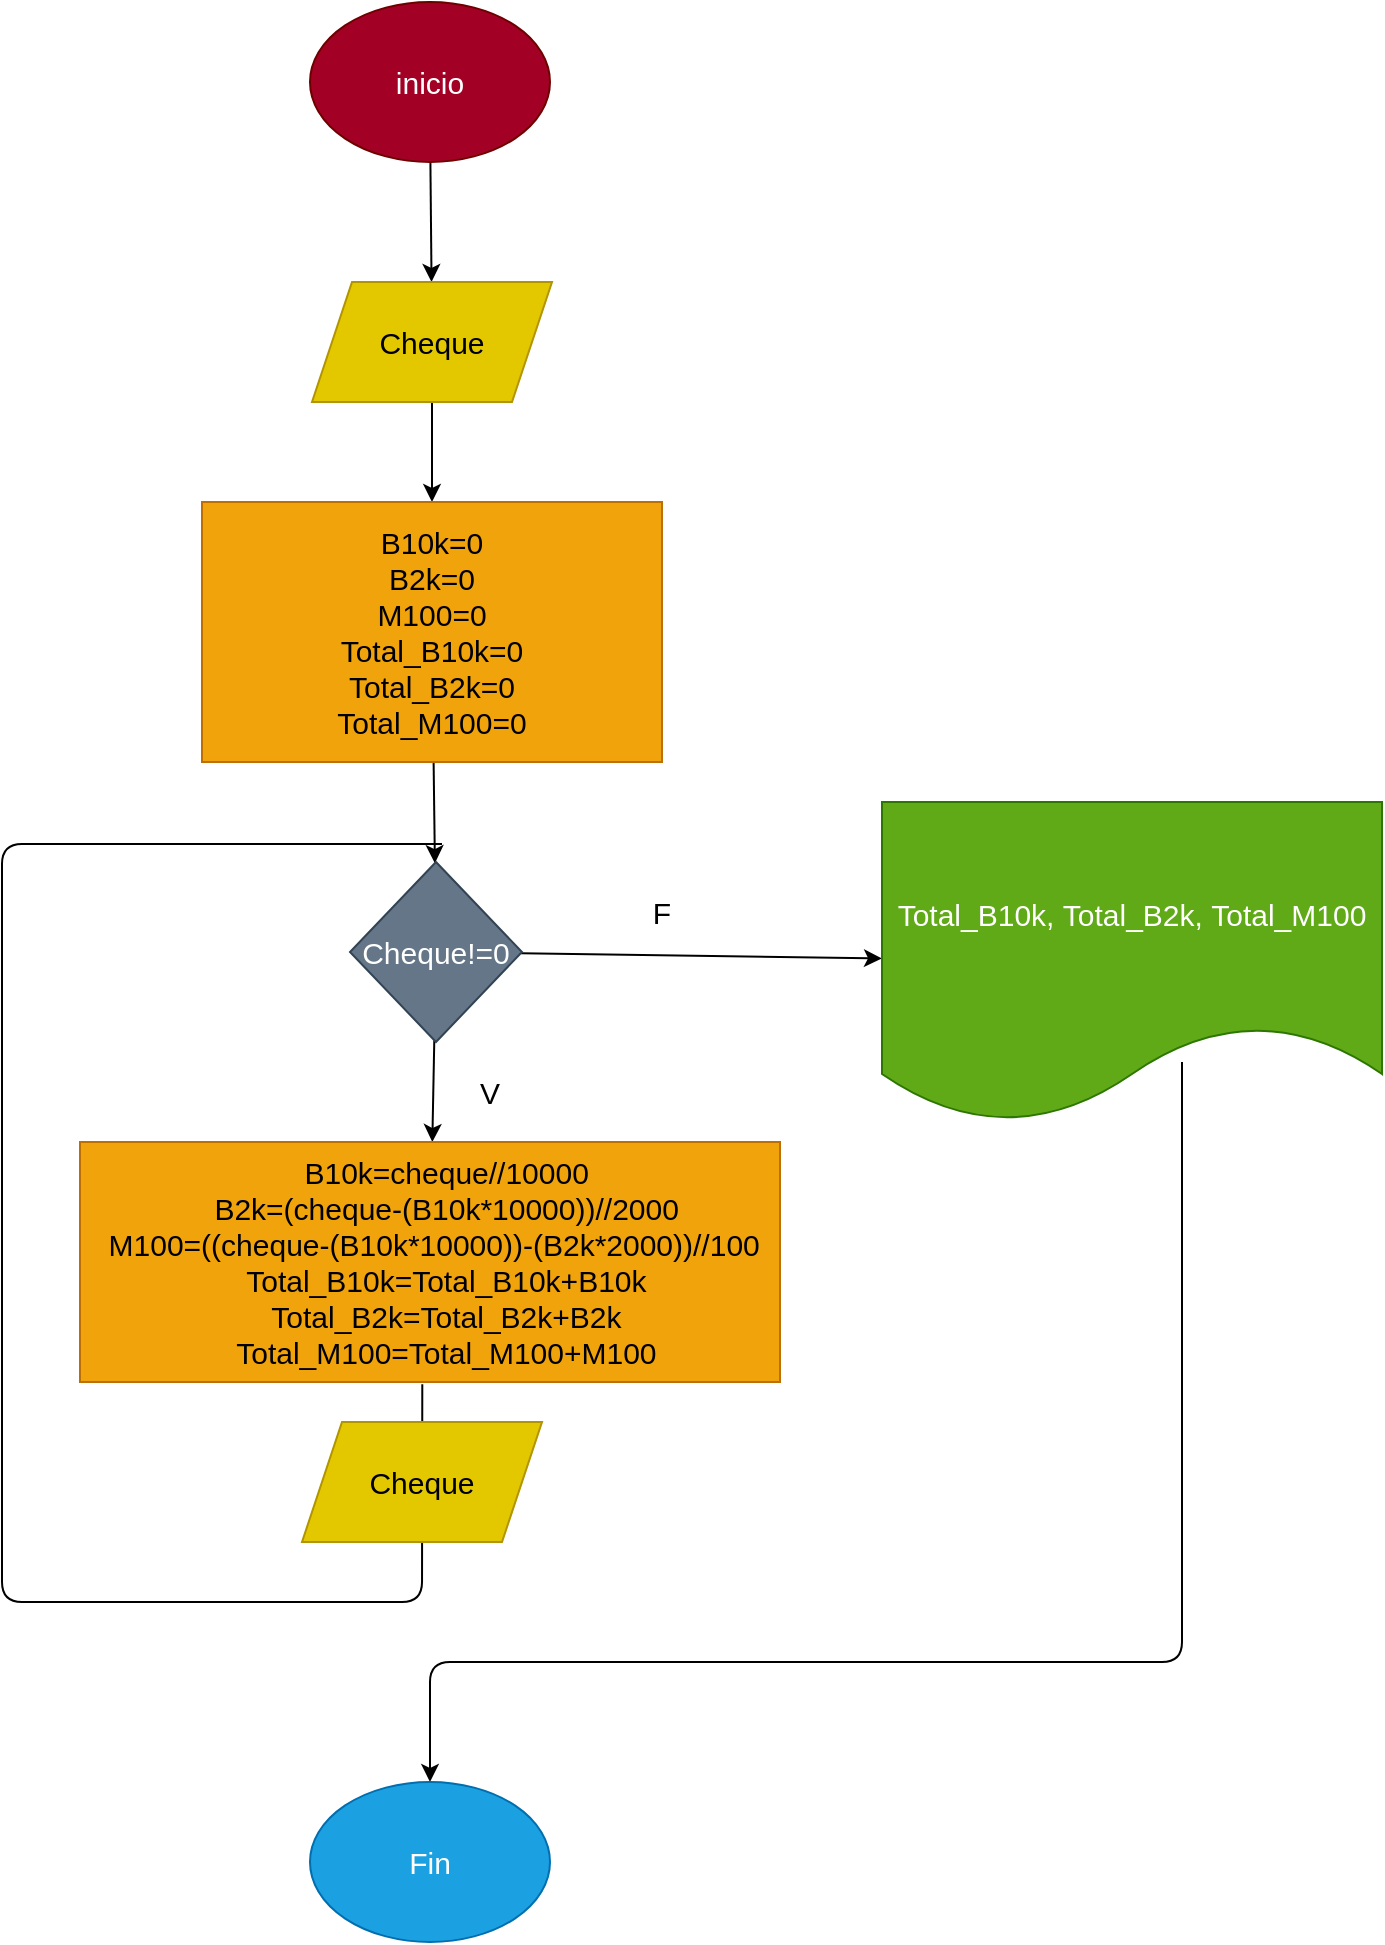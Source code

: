 <mxfile>
    <diagram id="HJ6goO9fNsCKAkDsjl09" name="Page-1">
        <mxGraphModel dx="1280" dy="593" grid="1" gridSize="10" guides="1" tooltips="1" connect="1" arrows="1" fold="1" page="1" pageScale="1" pageWidth="827" pageHeight="1169" math="0" shadow="0">
            <root>
                <mxCell id="0"/>
                <mxCell id="1" parent="0"/>
                <mxCell id="6" value="" style="edgeStyle=none;html=1;fontSize=15;" edge="1" parent="1" source="2" target="5">
                    <mxGeometry relative="1" as="geometry"/>
                </mxCell>
                <mxCell id="2" value="inicio" style="ellipse;whiteSpace=wrap;html=1;fontSize=15;fillColor=#a20025;fontColor=#ffffff;strokeColor=#6F0000;" vertex="1" parent="1">
                    <mxGeometry x="354" y="10" width="120" height="80" as="geometry"/>
                </mxCell>
                <mxCell id="8" value="" style="edgeStyle=none;html=1;fontSize=15;" edge="1" parent="1" source="5" target="7">
                    <mxGeometry relative="1" as="geometry"/>
                </mxCell>
                <mxCell id="5" value="Cheque" style="shape=parallelogram;perimeter=parallelogramPerimeter;whiteSpace=wrap;html=1;fixedSize=1;fontSize=15;fillColor=#e3c800;fontColor=#000000;strokeColor=#B09500;" vertex="1" parent="1">
                    <mxGeometry x="355" y="150" width="120" height="60" as="geometry"/>
                </mxCell>
                <mxCell id="10" value="" style="edgeStyle=none;html=1;fontSize=15;" edge="1" parent="1" source="7" target="9">
                    <mxGeometry relative="1" as="geometry"/>
                </mxCell>
                <mxCell id="7" value="B10k=0&lt;br&gt;B2k=0&lt;br&gt;M100=0&lt;br&gt;Total_B10k=0&lt;br&gt;Total_B2k=0&lt;br&gt;Total_M100=0" style="whiteSpace=wrap;html=1;fontSize=15;fillColor=#f0a30a;fontColor=#000000;strokeColor=#BD7000;" vertex="1" parent="1">
                    <mxGeometry x="300" y="260" width="230" height="130" as="geometry"/>
                </mxCell>
                <mxCell id="12" value="" style="edgeStyle=none;html=1;fontSize=15;" edge="1" parent="1" source="9" target="11">
                    <mxGeometry relative="1" as="geometry"/>
                </mxCell>
                <mxCell id="15" value="" style="edgeStyle=none;html=1;fontSize=15;" edge="1" parent="1" source="9" target="14">
                    <mxGeometry relative="1" as="geometry"/>
                </mxCell>
                <mxCell id="9" value="Cheque!=0" style="rhombus;whiteSpace=wrap;html=1;fontSize=15;fillColor=#647687;fontColor=#ffffff;strokeColor=#314354;" vertex="1" parent="1">
                    <mxGeometry x="374" y="440" width="86" height="90" as="geometry"/>
                </mxCell>
                <mxCell id="11" value="&lt;div&gt;&amp;nbsp; &amp;nbsp; B10k=cheque//10000&lt;/div&gt;&lt;div&gt;&amp;nbsp; &amp;nbsp; B2k=(cheque-(B10k*10000))//2000&lt;/div&gt;&lt;div&gt;&amp;nbsp;M100=((cheque-(B10k*10000))-(B2k*2000))//100&lt;/div&gt;&lt;div&gt;&amp;nbsp; &amp;nbsp; Total_B10k=Total_B10k+B10k&lt;/div&gt;&lt;div&gt;&amp;nbsp; &amp;nbsp; Total_B2k=Total_B2k+B2k&lt;/div&gt;&lt;div&gt;&amp;nbsp; &amp;nbsp; Total_M100=Total_M100+M100&lt;/div&gt;" style="whiteSpace=wrap;html=1;fontSize=15;fillColor=#f0a30a;fontColor=#000000;strokeColor=#BD7000;" vertex="1" parent="1">
                    <mxGeometry x="239" y="580" width="350" height="120" as="geometry"/>
                </mxCell>
                <mxCell id="20" value="" style="edgeStyle=none;html=1;fontSize=15;" edge="1" parent="1" target="19">
                    <mxGeometry relative="1" as="geometry">
                        <mxPoint x="790" y="540" as="sourcePoint"/>
                        <Array as="points">
                            <mxPoint x="790" y="840"/>
                            <mxPoint x="414" y="840"/>
                        </Array>
                    </mxGeometry>
                </mxCell>
                <mxCell id="14" value="&lt;div&gt;Total_B10k,&amp;nbsp;&lt;span&gt;Total_B2k,&amp;nbsp;&lt;/span&gt;&lt;span&gt;Total_M100&lt;/span&gt;&lt;/div&gt;" style="shape=document;whiteSpace=wrap;html=1;boundedLbl=1;fontSize=15;fillColor=#60a917;fontColor=#ffffff;strokeColor=#2D7600;" vertex="1" parent="1">
                    <mxGeometry x="640" y="410" width="250" height="160" as="geometry"/>
                </mxCell>
                <mxCell id="16" value="V" style="text;html=1;strokeColor=none;fillColor=none;align=center;verticalAlign=middle;whiteSpace=wrap;rounded=0;fontSize=15;" vertex="1" parent="1">
                    <mxGeometry x="414" y="540" width="60" height="30" as="geometry"/>
                </mxCell>
                <mxCell id="17" value="F" style="text;html=1;strokeColor=none;fillColor=none;align=center;verticalAlign=middle;whiteSpace=wrap;rounded=0;fontSize=15;" vertex="1" parent="1">
                    <mxGeometry x="500" y="450" width="60" height="30" as="geometry"/>
                </mxCell>
                <mxCell id="19" value="Fin" style="ellipse;whiteSpace=wrap;html=1;fontSize=15;fillColor=#1ba1e2;fontColor=#ffffff;strokeColor=#006EAF;" vertex="1" parent="1">
                    <mxGeometry x="354" y="900" width="120" height="80" as="geometry"/>
                </mxCell>
                <mxCell id="22" value="" style="edgeStyle=none;html=1;fontSize=15;exitX=0.489;exitY=1.009;exitDx=0;exitDy=0;exitPerimeter=0;endArrow=none;" edge="1" parent="1" source="11">
                    <mxGeometry relative="1" as="geometry">
                        <mxPoint x="420" y="431" as="targetPoint"/>
                        <mxPoint x="410.15" y="701.08" as="sourcePoint"/>
                        <Array as="points">
                            <mxPoint x="410" y="810"/>
                            <mxPoint x="200" y="810"/>
                            <mxPoint x="200" y="431"/>
                        </Array>
                    </mxGeometry>
                </mxCell>
                <mxCell id="21" value="Cheque" style="shape=parallelogram;perimeter=parallelogramPerimeter;whiteSpace=wrap;html=1;fixedSize=1;fontSize=15;fillColor=#e3c800;fontColor=#000000;strokeColor=#B09500;" vertex="1" parent="1">
                    <mxGeometry x="350" y="720" width="120" height="60" as="geometry"/>
                </mxCell>
            </root>
        </mxGraphModel>
    </diagram>
</mxfile>